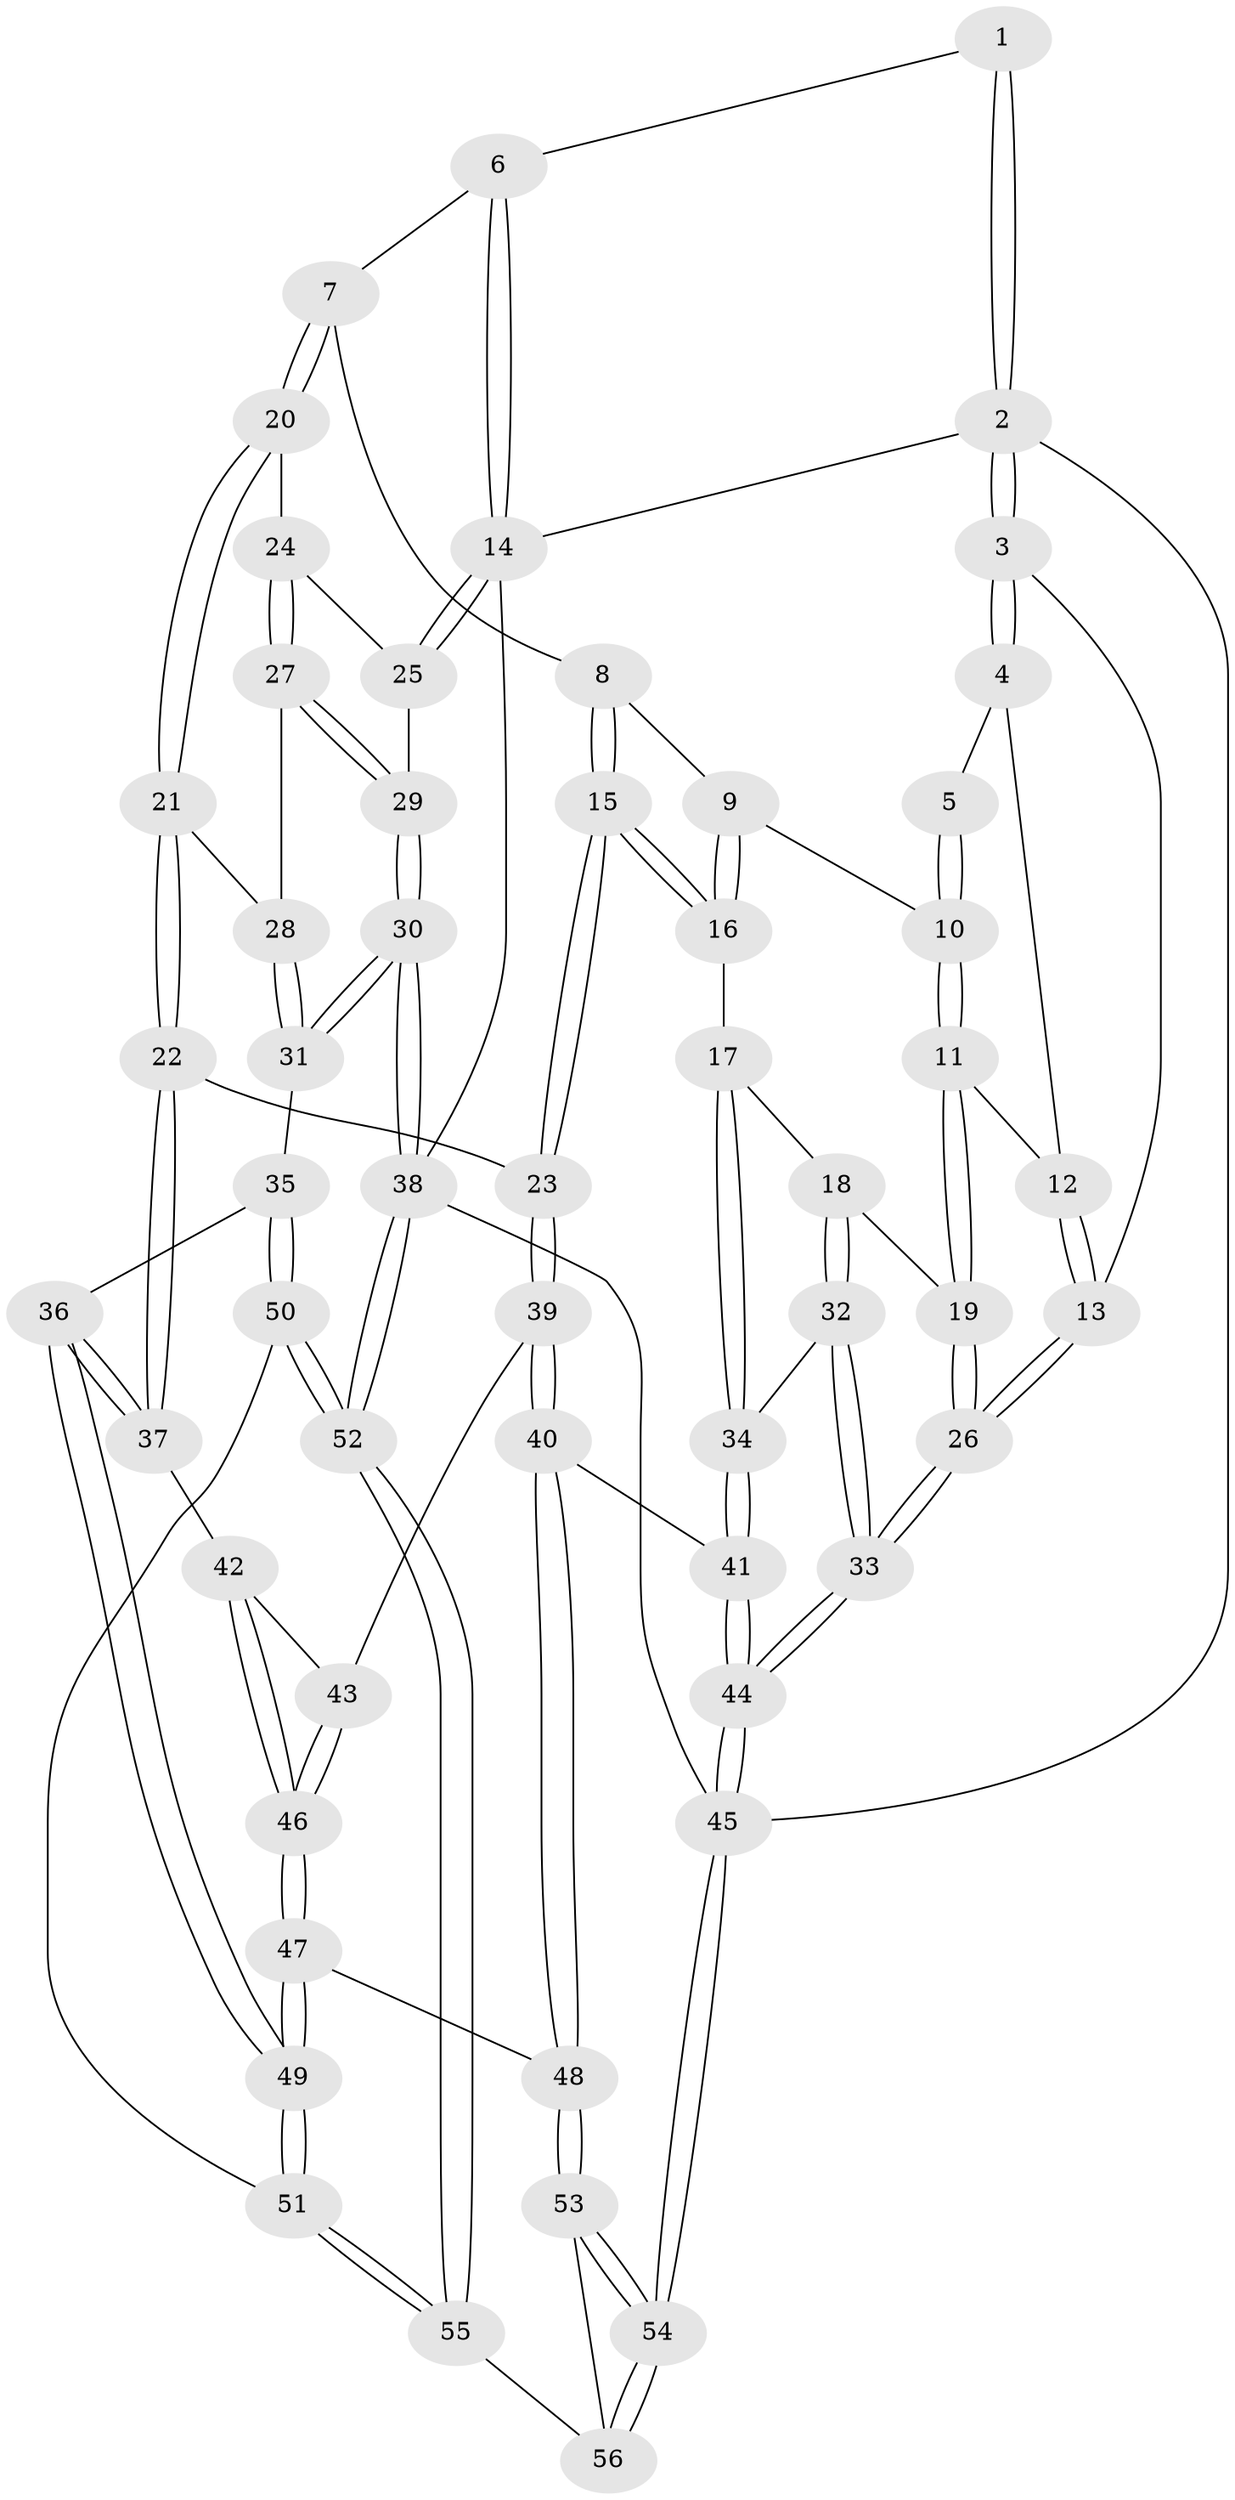 // Generated by graph-tools (version 1.1) at 2025/03/03/09/25 03:03:17]
// undirected, 56 vertices, 137 edges
graph export_dot {
graph [start="1"]
  node [color=gray90,style=filled];
  1 [pos="+0.21252383053298005+0"];
  2 [pos="+0+0"];
  3 [pos="+0+0.14720217253293472"];
  4 [pos="+0.10610202351789667+0.08449468704385243"];
  5 [pos="+0.17728002244508595+0"];
  6 [pos="+0.549238420666443+0"];
  7 [pos="+0.5551963224691167+0"];
  8 [pos="+0.3929485378727734+0.10931180946131042"];
  9 [pos="+0.2631372290231165+0.17445380309703984"];
  10 [pos="+0.23786355090704456+0.1747253956306416"];
  11 [pos="+0.18776910435589544+0.19625995991406153"];
  12 [pos="+0.12430581135430945+0.14424520956140904"];
  13 [pos="+0+0.35186459429415556"];
  14 [pos="+1+0"];
  15 [pos="+0.3696474603466387+0.39956925682024974"];
  16 [pos="+0.3435391986223199+0.3932340384259063"];
  17 [pos="+0.25640764409120603+0.3928648830504293"];
  18 [pos="+0.21403937907123696+0.3869147638199194"];
  19 [pos="+0.14358916874304992+0.3516906960906582"];
  20 [pos="+0.6325142423696025+0.0677101191953353"];
  21 [pos="+0.6714765567625907+0.3019492148694522"];
  22 [pos="+0.6272461047571873+0.3650136142759845"];
  23 [pos="+0.3718426728230674+0.4010174914218765"];
  24 [pos="+0.8409431359248968+0.09296092127909569"];
  25 [pos="+1+0"];
  26 [pos="+0+0.39080112107596066"];
  27 [pos="+1+0.2825339378700035"];
  28 [pos="+0.7864783231333236+0.3246818045771385"];
  29 [pos="+1+0.28128174064229206"];
  30 [pos="+1+0.630183198591856"];
  31 [pos="+0.9269462327748408+0.5894015506989358"];
  32 [pos="+0.1563269723974583+0.5755011481128034"];
  33 [pos="+0+0.5338600088250682"];
  34 [pos="+0.21915196478529764+0.6262710555341643"];
  35 [pos="+0.783248230941473+0.6231779387363043"];
  36 [pos="+0.6661126574781885+0.5617819525463698"];
  37 [pos="+0.6467588734724335+0.5431294341325267"];
  38 [pos="+1+1"];
  39 [pos="+0.36640154839693534+0.5661578009441347"];
  40 [pos="+0.2822511335120891+0.6736056935025951"];
  41 [pos="+0.2572396468464461+0.6697984827725192"];
  42 [pos="+0.5831984740670565+0.5905156908340149"];
  43 [pos="+0.44398274393036896+0.5954786413266462"];
  44 [pos="+0+1"];
  45 [pos="+0+1"];
  46 [pos="+0.49364543675368894+0.8099783280363853"];
  47 [pos="+0.49091574641946994+0.8228955278802953"];
  48 [pos="+0.36175243721267525+0.8001309695763088"];
  49 [pos="+0.6262596631461607+0.9474324958506679"];
  50 [pos="+0.780548134626552+0.66044205866907"];
  51 [pos="+0.63991960173224+0.9653963241641991"];
  52 [pos="+1+1"];
  53 [pos="+0.2830230545435917+0.8933516710244757"];
  54 [pos="+0+1"];
  55 [pos="+0.722033160043776+1"];
  56 [pos="+0.550881434235345+1"];
  1 -- 2;
  1 -- 2;
  1 -- 6;
  2 -- 3;
  2 -- 3;
  2 -- 14;
  2 -- 45;
  3 -- 4;
  3 -- 4;
  3 -- 13;
  4 -- 5;
  4 -- 12;
  5 -- 10;
  5 -- 10;
  6 -- 7;
  6 -- 14;
  6 -- 14;
  7 -- 8;
  7 -- 20;
  7 -- 20;
  8 -- 9;
  8 -- 15;
  8 -- 15;
  9 -- 10;
  9 -- 16;
  9 -- 16;
  10 -- 11;
  10 -- 11;
  11 -- 12;
  11 -- 19;
  11 -- 19;
  12 -- 13;
  12 -- 13;
  13 -- 26;
  13 -- 26;
  14 -- 25;
  14 -- 25;
  14 -- 38;
  15 -- 16;
  15 -- 16;
  15 -- 23;
  15 -- 23;
  16 -- 17;
  17 -- 18;
  17 -- 34;
  17 -- 34;
  18 -- 19;
  18 -- 32;
  18 -- 32;
  19 -- 26;
  19 -- 26;
  20 -- 21;
  20 -- 21;
  20 -- 24;
  21 -- 22;
  21 -- 22;
  21 -- 28;
  22 -- 23;
  22 -- 37;
  22 -- 37;
  23 -- 39;
  23 -- 39;
  24 -- 25;
  24 -- 27;
  24 -- 27;
  25 -- 29;
  26 -- 33;
  26 -- 33;
  27 -- 28;
  27 -- 29;
  27 -- 29;
  28 -- 31;
  28 -- 31;
  29 -- 30;
  29 -- 30;
  30 -- 31;
  30 -- 31;
  30 -- 38;
  30 -- 38;
  31 -- 35;
  32 -- 33;
  32 -- 33;
  32 -- 34;
  33 -- 44;
  33 -- 44;
  34 -- 41;
  34 -- 41;
  35 -- 36;
  35 -- 50;
  35 -- 50;
  36 -- 37;
  36 -- 37;
  36 -- 49;
  36 -- 49;
  37 -- 42;
  38 -- 52;
  38 -- 52;
  38 -- 45;
  39 -- 40;
  39 -- 40;
  39 -- 43;
  40 -- 41;
  40 -- 48;
  40 -- 48;
  41 -- 44;
  41 -- 44;
  42 -- 43;
  42 -- 46;
  42 -- 46;
  43 -- 46;
  43 -- 46;
  44 -- 45;
  44 -- 45;
  45 -- 54;
  45 -- 54;
  46 -- 47;
  46 -- 47;
  47 -- 48;
  47 -- 49;
  47 -- 49;
  48 -- 53;
  48 -- 53;
  49 -- 51;
  49 -- 51;
  50 -- 51;
  50 -- 52;
  50 -- 52;
  51 -- 55;
  51 -- 55;
  52 -- 55;
  52 -- 55;
  53 -- 54;
  53 -- 54;
  53 -- 56;
  54 -- 56;
  54 -- 56;
  55 -- 56;
}
